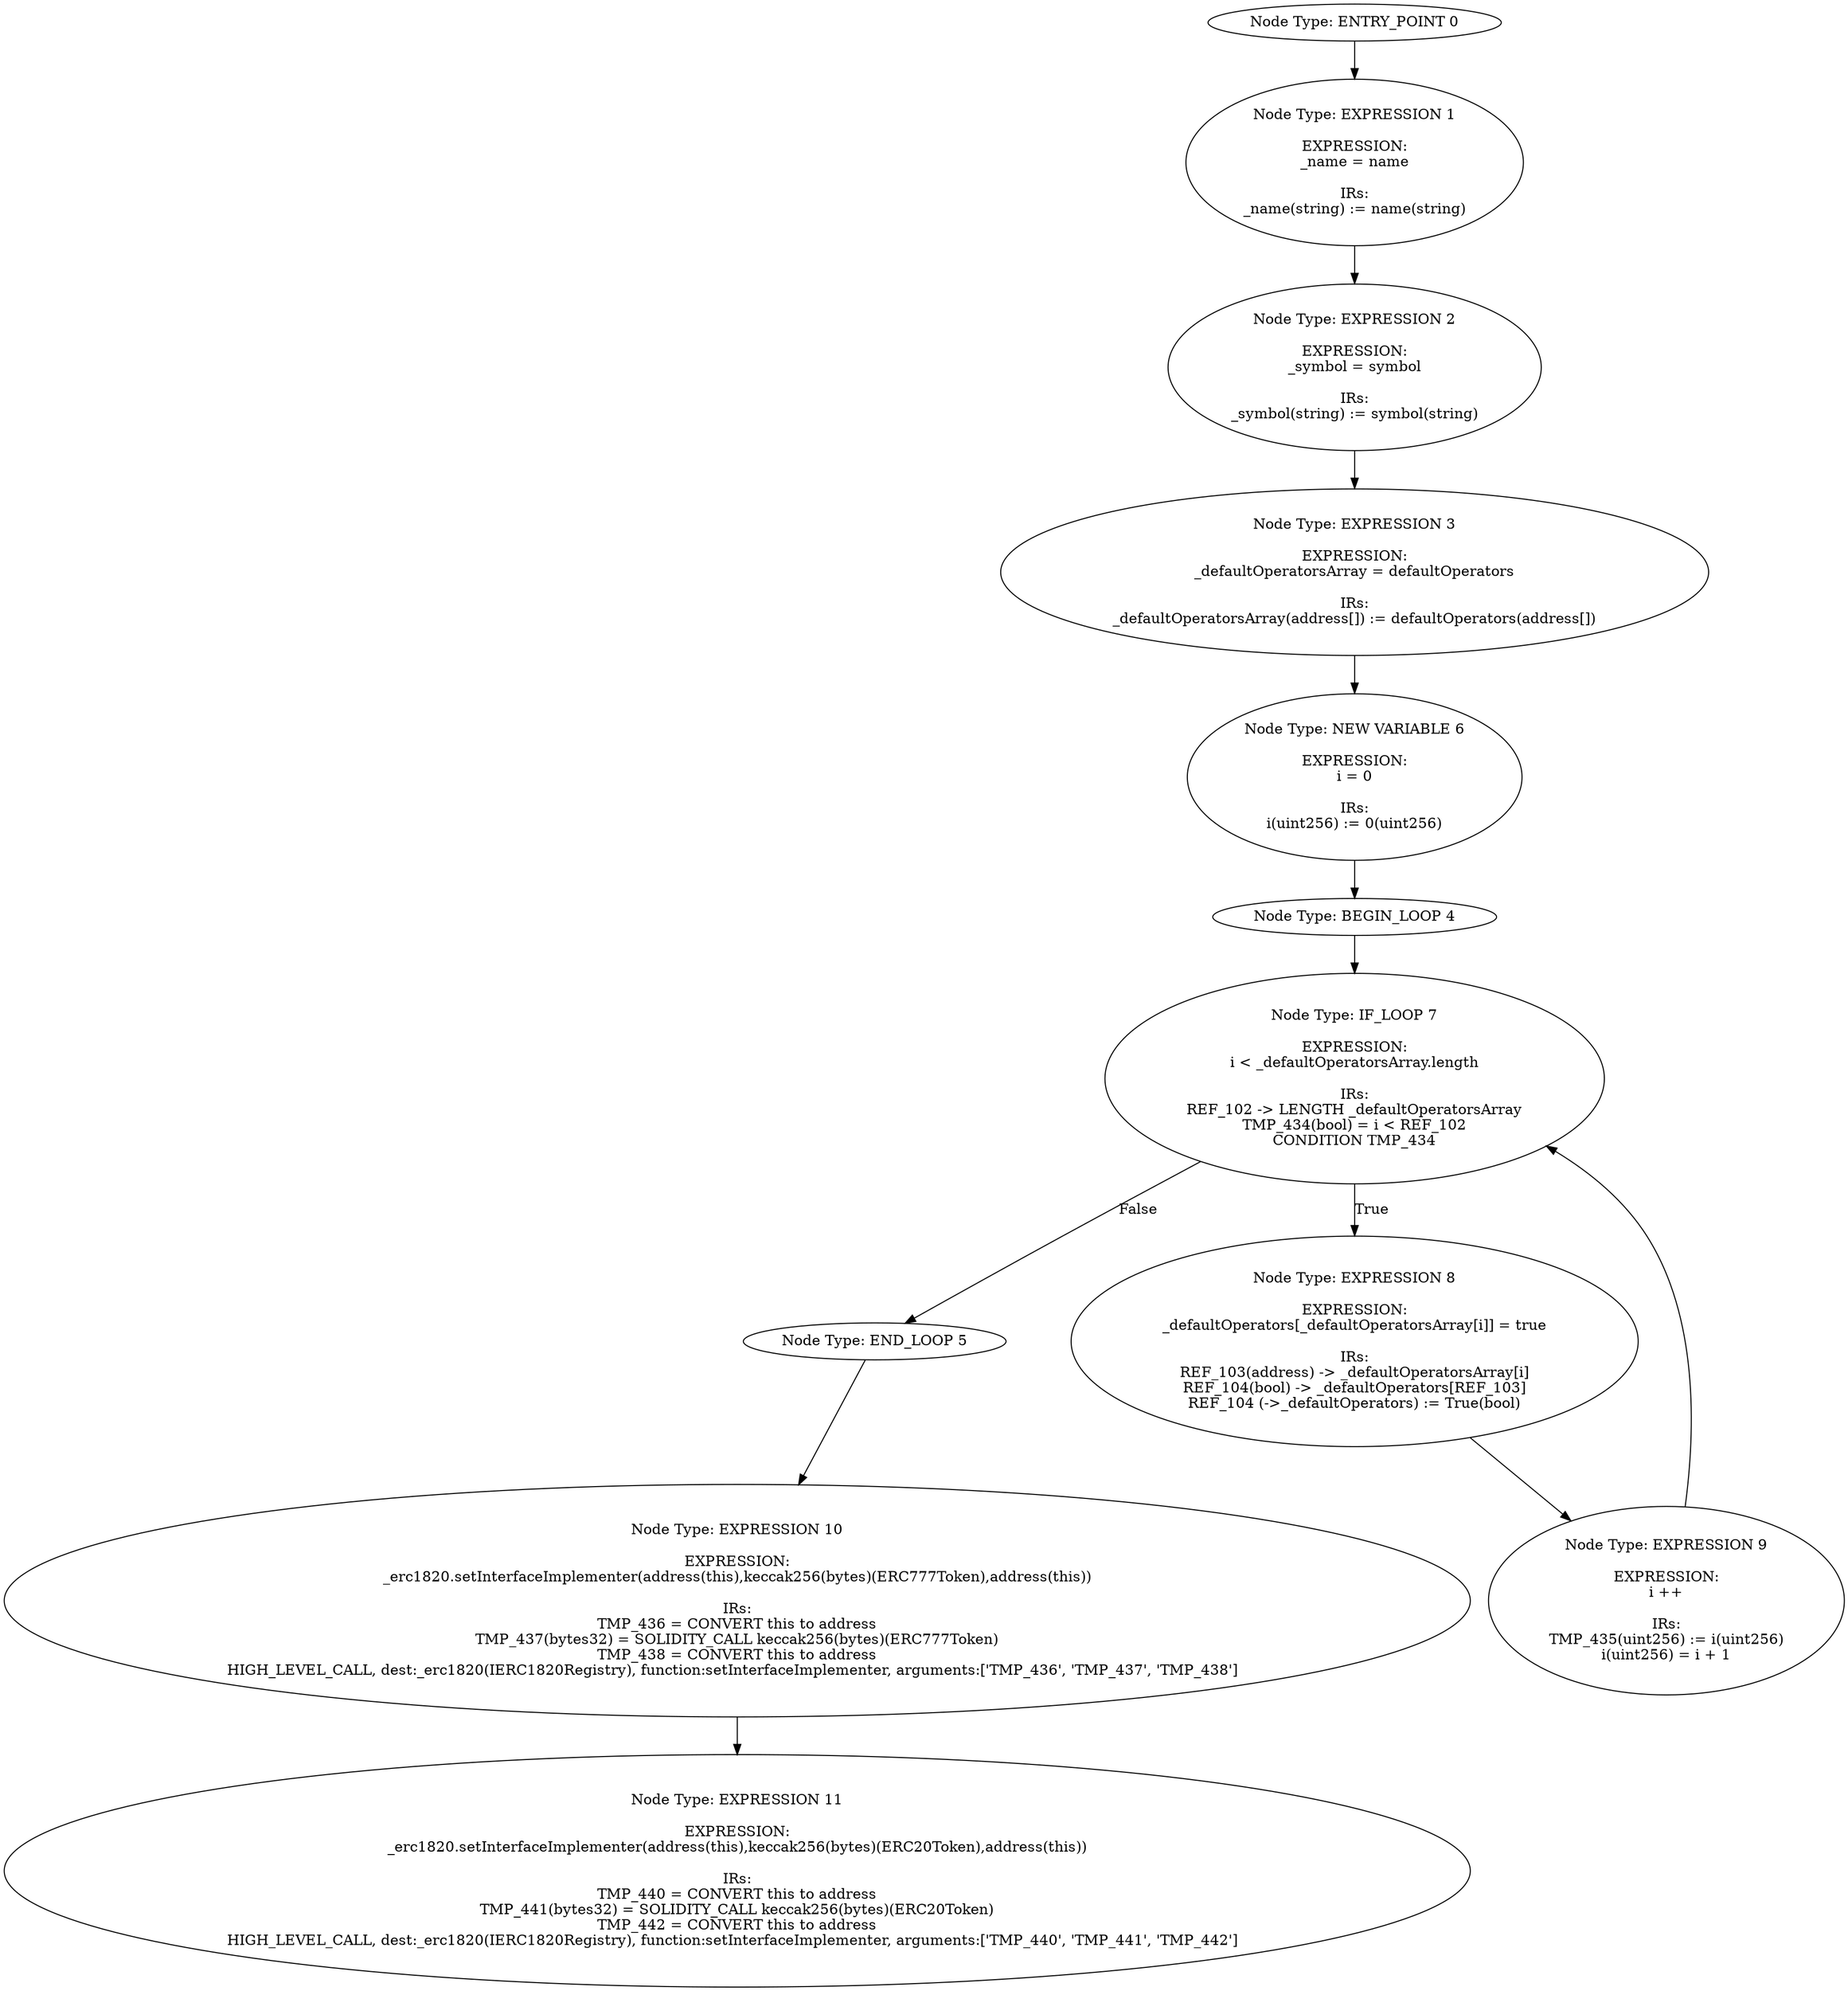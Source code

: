 digraph{
0[label="Node Type: ENTRY_POINT 0
"];
0->1;
1[label="Node Type: EXPRESSION 1

EXPRESSION:
_name = name

IRs:
_name(string) := name(string)"];
1->2;
2[label="Node Type: EXPRESSION 2

EXPRESSION:
_symbol = symbol

IRs:
_symbol(string) := symbol(string)"];
2->3;
3[label="Node Type: EXPRESSION 3

EXPRESSION:
_defaultOperatorsArray = defaultOperators

IRs:
_defaultOperatorsArray(address[]) := defaultOperators(address[])"];
3->6;
4[label="Node Type: BEGIN_LOOP 4
"];
4->7;
5[label="Node Type: END_LOOP 5
"];
5->10;
6[label="Node Type: NEW VARIABLE 6

EXPRESSION:
i = 0

IRs:
i(uint256) := 0(uint256)"];
6->4;
7[label="Node Type: IF_LOOP 7

EXPRESSION:
i < _defaultOperatorsArray.length

IRs:
REF_102 -> LENGTH _defaultOperatorsArray
TMP_434(bool) = i < REF_102
CONDITION TMP_434"];
7->8[label="True"];
7->5[label="False"];
8[label="Node Type: EXPRESSION 8

EXPRESSION:
_defaultOperators[_defaultOperatorsArray[i]] = true

IRs:
REF_103(address) -> _defaultOperatorsArray[i]
REF_104(bool) -> _defaultOperators[REF_103]
REF_104 (->_defaultOperators) := True(bool)"];
8->9;
9[label="Node Type: EXPRESSION 9

EXPRESSION:
i ++

IRs:
TMP_435(uint256) := i(uint256)
i(uint256) = i + 1"];
9->7;
10[label="Node Type: EXPRESSION 10

EXPRESSION:
_erc1820.setInterfaceImplementer(address(this),keccak256(bytes)(ERC777Token),address(this))

IRs:
TMP_436 = CONVERT this to address
TMP_437(bytes32) = SOLIDITY_CALL keccak256(bytes)(ERC777Token)
TMP_438 = CONVERT this to address
HIGH_LEVEL_CALL, dest:_erc1820(IERC1820Registry), function:setInterfaceImplementer, arguments:['TMP_436', 'TMP_437', 'TMP_438']  "];
10->11;
11[label="Node Type: EXPRESSION 11

EXPRESSION:
_erc1820.setInterfaceImplementer(address(this),keccak256(bytes)(ERC20Token),address(this))

IRs:
TMP_440 = CONVERT this to address
TMP_441(bytes32) = SOLIDITY_CALL keccak256(bytes)(ERC20Token)
TMP_442 = CONVERT this to address
HIGH_LEVEL_CALL, dest:_erc1820(IERC1820Registry), function:setInterfaceImplementer, arguments:['TMP_440', 'TMP_441', 'TMP_442']  "];
}
